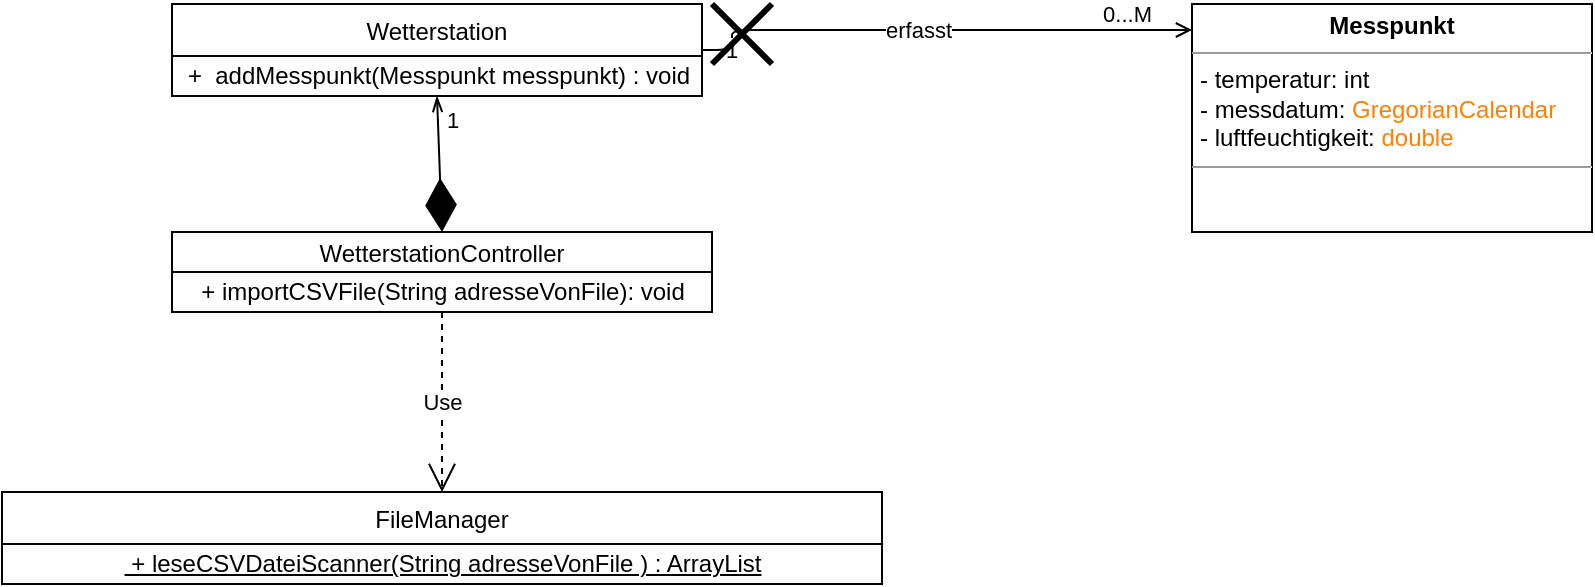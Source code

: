 <mxfile version="20.5.1" type="github">
  <diagram id="2ohZ-JlfehKxRjx7R69Y" name="Page-1">
    <mxGraphModel dx="1374" dy="753" grid="1" gridSize="10" guides="1" tooltips="1" connect="1" arrows="1" fold="1" page="1" pageScale="1" pageWidth="850" pageHeight="1100" math="0" shadow="0">
      <root>
        <mxCell id="0" />
        <mxCell id="1" parent="0" />
        <mxCell id="Kr5z9KKYAfnh3Ok926YY-1" value="Wetterstation" style="swimlane;fontStyle=0;childLayout=stackLayout;horizontal=1;startSize=26;fillColor=none;horizontalStack=0;resizeParent=1;resizeParentMax=0;resizeLast=0;collapsible=1;marginBottom=0;" vertex="1" parent="1">
          <mxGeometry x="85" y="70" width="265" height="46" as="geometry" />
        </mxCell>
        <mxCell id="Kr5z9KKYAfnh3Ok926YY-2" value="+&amp;nbsp;&amp;nbsp;addMesspunkt(Messpunkt messpunkt) : void" style="text;html=1;align=center;verticalAlign=middle;resizable=0;points=[];autosize=1;strokeColor=none;fillColor=none;" vertex="1" parent="Kr5z9KKYAfnh3Ok926YY-1">
          <mxGeometry y="26" width="265" height="20" as="geometry" />
        </mxCell>
        <mxCell id="Kr5z9KKYAfnh3Ok926YY-3" value="" style="endArrow=open;html=1;edgeStyle=orthogonalEdgeStyle;exitX=1;exitY=0.5;exitDx=0;exitDy=0;entryX=0;entryY=0.5;entryDx=0;entryDy=0;endFill=0;" edge="1" parent="1" source="Kr5z9KKYAfnh3Ok926YY-1">
          <mxGeometry relative="1" as="geometry">
            <mxPoint x="355" y="83" as="sourcePoint" />
            <mxPoint x="595" y="83" as="targetPoint" />
            <Array as="points">
              <mxPoint x="365" y="93" />
              <mxPoint x="365" y="83" />
            </Array>
          </mxGeometry>
        </mxCell>
        <mxCell id="Kr5z9KKYAfnh3Ok926YY-4" value="1" style="edgeLabel;resizable=0;html=1;align=left;verticalAlign=bottom;" connectable="0" vertex="1" parent="Kr5z9KKYAfnh3Ok926YY-3">
          <mxGeometry x="-1" relative="1" as="geometry">
            <mxPoint x="10" y="8" as="offset" />
          </mxGeometry>
        </mxCell>
        <mxCell id="Kr5z9KKYAfnh3Ok926YY-5" value="0...M" style="edgeLabel;resizable=0;html=1;align=right;verticalAlign=bottom;" connectable="0" vertex="1" parent="Kr5z9KKYAfnh3Ok926YY-3">
          <mxGeometry x="1" relative="1" as="geometry">
            <mxPoint x="-20" as="offset" />
          </mxGeometry>
        </mxCell>
        <mxCell id="Kr5z9KKYAfnh3Ok926YY-6" value="erfasst" style="edgeLabel;html=1;align=center;verticalAlign=middle;resizable=0;points=[];" vertex="1" connectable="0" parent="Kr5z9KKYAfnh3Ok926YY-3">
          <mxGeometry x="-0.08" relative="1" as="geometry">
            <mxPoint as="offset" />
          </mxGeometry>
        </mxCell>
        <mxCell id="Kr5z9KKYAfnh3Ok926YY-7" value="WetterstationController" style="swimlane;fontStyle=0;childLayout=stackLayout;horizontal=1;startSize=20;fillColor=none;horizontalStack=0;resizeParent=1;resizeParentMax=0;resizeLast=0;collapsible=1;marginBottom=0;" vertex="1" parent="1">
          <mxGeometry x="85" y="184" width="270" height="40" as="geometry" />
        </mxCell>
        <mxCell id="Kr5z9KKYAfnh3Ok926YY-8" value="+&amp;nbsp;importCSVFile(String adresseVonFile): void" style="text;html=1;align=center;verticalAlign=middle;resizable=0;points=[];autosize=1;strokeColor=none;fillColor=none;" vertex="1" parent="Kr5z9KKYAfnh3Ok926YY-7">
          <mxGeometry y="20" width="270" height="20" as="geometry" />
        </mxCell>
        <mxCell id="Kr5z9KKYAfnh3Ok926YY-9" value="FileManager" style="swimlane;fontStyle=0;childLayout=stackLayout;horizontal=1;startSize=26;fillColor=none;horizontalStack=0;resizeParent=1;resizeParentMax=0;resizeLast=0;collapsible=1;marginBottom=0;" vertex="1" parent="1">
          <mxGeometry y="314" width="440" height="46" as="geometry" />
        </mxCell>
        <mxCell id="Kr5z9KKYAfnh3Ok926YY-10" value="&lt;u&gt;&amp;nbsp;+ leseCSVDateiScanner(String adresseVonFile ) : ArrayList&lt;/u&gt;" style="text;html=1;align=center;verticalAlign=middle;resizable=0;points=[];autosize=1;strokeColor=none;fillColor=none;" vertex="1" parent="Kr5z9KKYAfnh3Ok926YY-9">
          <mxGeometry y="26" width="440" height="20" as="geometry" />
        </mxCell>
        <mxCell id="Kr5z9KKYAfnh3Ok926YY-11" value="Use" style="endArrow=open;endSize=12;dashed=1;html=1;exitX=0.5;exitY=1;exitDx=0;exitDy=0;entryX=0.5;entryY=0;entryDx=0;entryDy=0;" edge="1" parent="1" source="Kr5z9KKYAfnh3Ok926YY-7" target="Kr5z9KKYAfnh3Ok926YY-9">
          <mxGeometry width="160" relative="1" as="geometry">
            <mxPoint x="315" y="264" as="sourcePoint" />
            <mxPoint x="475" y="264" as="targetPoint" />
          </mxGeometry>
        </mxCell>
        <mxCell id="Kr5z9KKYAfnh3Ok926YY-12" value="" style="endArrow=diamondThin;endFill=1;endSize=24;html=1;entryX=0.5;entryY=0;entryDx=0;entryDy=0;exitX=0.5;exitY=1;exitDx=0;exitDy=0;startArrow=openThin;startFill=0;" edge="1" parent="1" source="Kr5z9KKYAfnh3Ok926YY-1" target="Kr5z9KKYAfnh3Ok926YY-7">
          <mxGeometry width="160" relative="1" as="geometry">
            <mxPoint x="355" y="174" as="sourcePoint" />
            <mxPoint x="515" y="174" as="targetPoint" />
          </mxGeometry>
        </mxCell>
        <mxCell id="Kr5z9KKYAfnh3Ok926YY-13" value="1" style="edgeLabel;html=1;align=center;verticalAlign=middle;resizable=0;points=[];" vertex="1" connectable="0" parent="Kr5z9KKYAfnh3Ok926YY-12">
          <mxGeometry x="-0.434" y="2" relative="1" as="geometry">
            <mxPoint x="5" y="-8" as="offset" />
          </mxGeometry>
        </mxCell>
        <mxCell id="Kr5z9KKYAfnh3Ok926YY-14" value="" style="shape=umlDestroy;whiteSpace=wrap;html=1;strokeWidth=3;" vertex="1" parent="1">
          <mxGeometry x="355" y="70" width="30" height="30" as="geometry" />
        </mxCell>
        <mxCell id="Kr5z9KKYAfnh3Ok926YY-15" value="&lt;p style=&quot;margin: 0px ; margin-top: 4px ; text-align: center&quot;&gt;&lt;b&gt;Messpunkt&lt;/b&gt;&lt;/p&gt;&lt;hr size=&quot;1&quot;&gt;&lt;p style=&quot;margin: 0px ; margin-left: 4px&quot;&gt;- temperatur: int&lt;br&gt;- messdatum: &lt;font color=&quot;#ff8000&quot;&gt;GregorianCalendar&lt;/font&gt;&lt;/p&gt;&lt;p style=&quot;margin: 0px ; margin-left: 4px&quot;&gt;- luftfeuchtigkeit: &lt;font color=&quot;#ff8000&quot;&gt;double&lt;/font&gt;&lt;/p&gt;&lt;hr size=&quot;1&quot;&gt;&lt;p style=&quot;margin: 0px ; margin-left: 4px&quot;&gt;&lt;br&gt;&lt;/p&gt;" style="verticalAlign=top;align=left;overflow=fill;fontSize=12;fontFamily=Helvetica;html=1;" vertex="1" parent="1">
          <mxGeometry x="595" y="70" width="200" height="114" as="geometry" />
        </mxCell>
      </root>
    </mxGraphModel>
  </diagram>
</mxfile>
